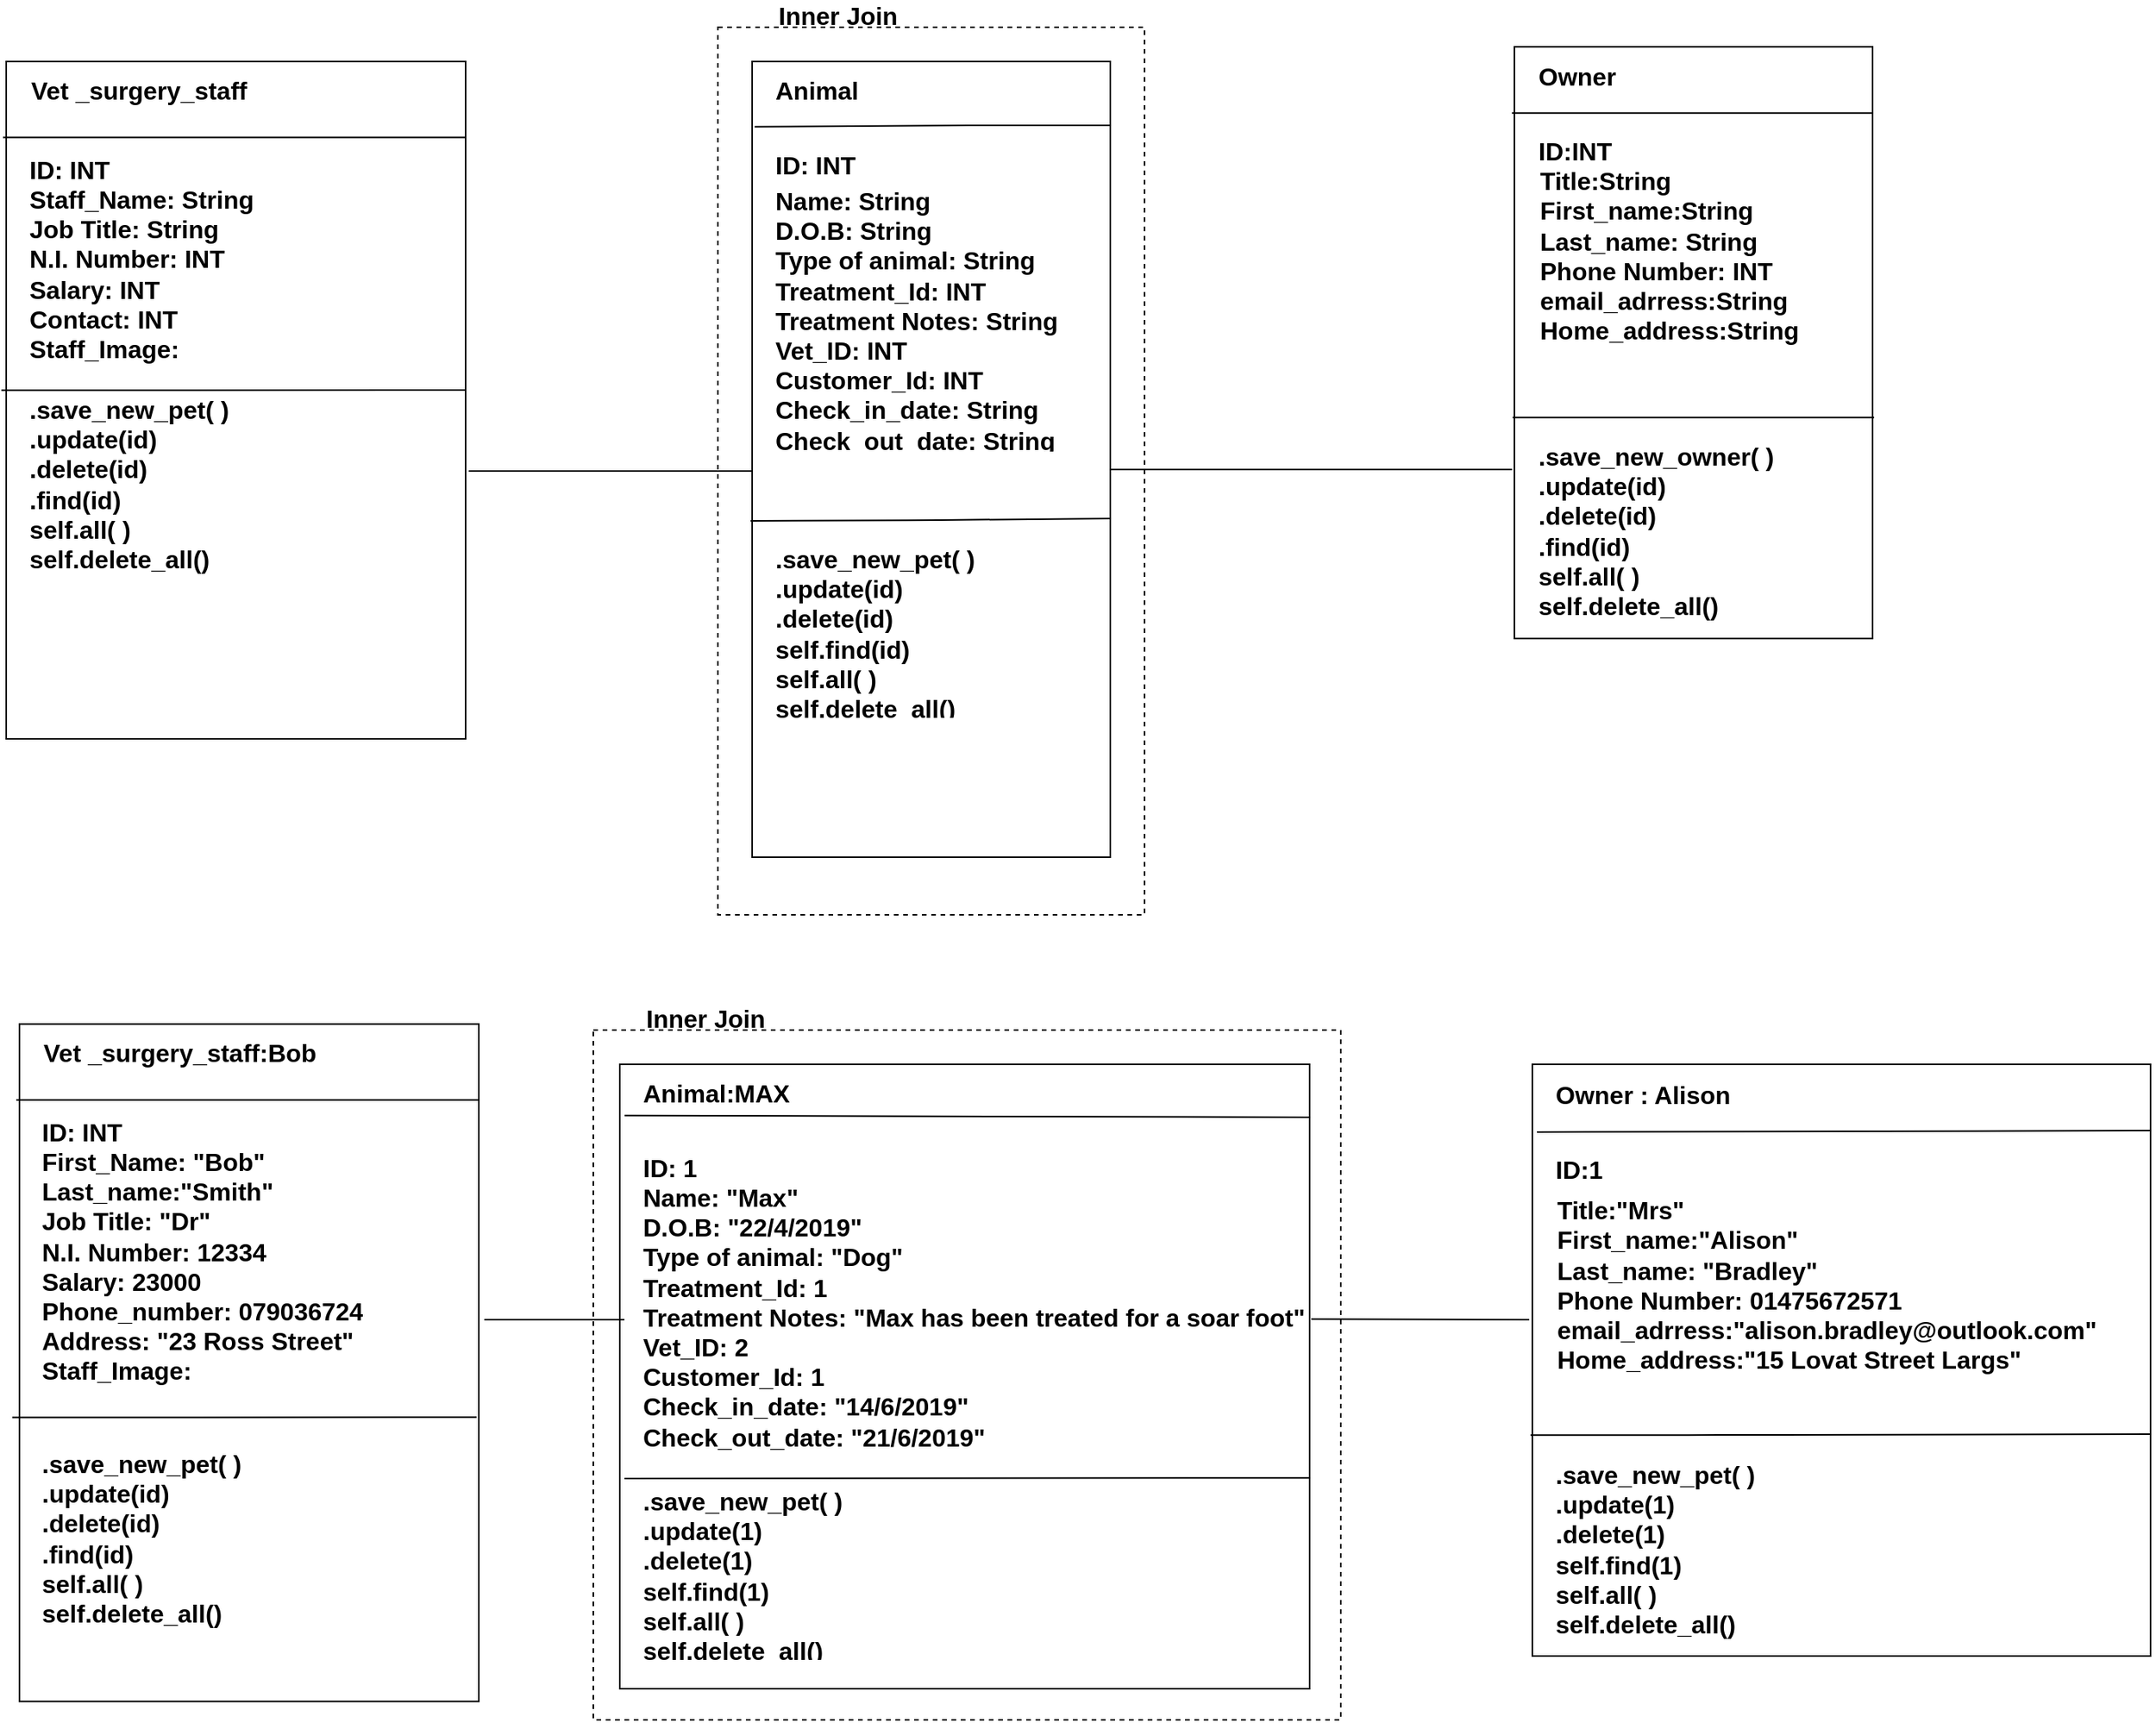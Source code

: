 <mxfile version="10.6.5" type="github"><diagram id="UhrS6bqiRKPR7tqEsJQr" name="Page-1"><mxGraphModel dx="1263" dy="940" grid="1" gridSize="10" guides="1" tooltips="1" connect="1" arrows="1" fold="1" page="1" pageScale="2" pageWidth="827" pageHeight="1169" math="0" shadow="0"><root><mxCell id="0"/><mxCell id="1" parent="0"/><mxCell id="Odg2A1MPoNh8IARh7hKs-1" value="" style="rounded=0;whiteSpace=wrap;html=1;fillColor=none;dashed=1;" vertex="1" parent="1"><mxGeometry x="644" y="397.5" width="274" height="570" as="geometry"/></mxCell><mxCell id="Odg2A1MPoNh8IARh7hKs-2" value="" style="rounded=0;whiteSpace=wrap;html=1;fontSize=22;" vertex="1" parent="1"><mxGeometry x="666" y="419.5" width="230" height="511" as="geometry"/></mxCell><mxCell id="Odg2A1MPoNh8IARh7hKs-3" value="&lt;b&gt;&lt;font style=&quot;font-size: 16px&quot;&gt;Animal&lt;/font&gt;&lt;/b&gt;" style="text;html=1;strokeColor=none;fillColor=none;spacing=5;spacingTop=-20;whiteSpace=wrap;overflow=hidden;rounded=0;fontSize=12;" vertex="1" parent="1"><mxGeometry x="676" y="439.071" width="190" height="10" as="geometry"/></mxCell><mxCell id="Odg2A1MPoNh8IARh7hKs-4" value="&lt;font size=&quot;3&quot;&gt;&lt;b&gt;ID: INT&lt;br&gt;&lt;/b&gt;&lt;/font&gt;" style="text;html=1;strokeColor=none;fillColor=none;spacing=5;spacingTop=-20;whiteSpace=wrap;overflow=hidden;rounded=0;fontSize=12;" vertex="1" parent="1"><mxGeometry x="676" y="487.071" width="190" height="10" as="geometry"/></mxCell><mxCell id="Odg2A1MPoNh8IARh7hKs-5" value="&lt;font size=&quot;3&quot;&gt;&lt;b&gt;Name: String&lt;br&gt;D.O.B: String&amp;nbsp;&lt;br&gt;Type of animal: String&lt;br&gt;Treatment_Id: INT&amp;nbsp;&lt;br&gt;Treatment Notes: String&lt;br&gt;Vet_ID: INT&lt;br&gt;Customer_Id: INT&lt;br&gt;Check_in_date: String&lt;br&gt;Check_out_date: String&lt;br&gt;&lt;br&gt;&lt;/b&gt;&lt;/font&gt;" style="text;html=1;strokeColor=none;fillColor=none;spacing=5;spacingTop=-20;whiteSpace=wrap;overflow=hidden;rounded=0;fontSize=12;" vertex="1" parent="1"><mxGeometry x="676" y="509.5" width="200" height="160" as="geometry"/></mxCell><mxCell id="Odg2A1MPoNh8IARh7hKs-6" value="&lt;font size=&quot;3&quot;&gt;&lt;b&gt;.save_new_pet( )&amp;nbsp;&lt;br&gt;.update(id)&lt;br&gt;.delete(id)&amp;nbsp;&lt;br&gt;&lt;/b&gt;&lt;/font&gt;&lt;b&gt;&lt;font style=&quot;font-size: 16px&quot;&gt;self.find(id)&amp;nbsp;&lt;/font&gt;&lt;/b&gt;&lt;font size=&quot;3&quot;&gt;&lt;b&gt;&lt;br&gt;self.all( )&lt;br&gt;self.delete_all()&lt;br&gt;&lt;br&gt;&lt;br&gt;&lt;/b&gt;&lt;/font&gt;" style="text;html=1;strokeColor=none;fillColor=none;spacing=5;spacingTop=-20;whiteSpace=wrap;overflow=hidden;rounded=0;fontSize=12;" vertex="1" parent="1"><mxGeometry x="676" y="739.5" width="200" height="101" as="geometry"/></mxCell><mxCell id="Odg2A1MPoNh8IARh7hKs-7" value="" style="endArrow=none;html=1;fontSize=12;exitX=0.007;exitY=0.082;exitDx=0;exitDy=0;exitPerimeter=0;" edge="1" parent="1" source="Odg2A1MPoNh8IARh7hKs-2"><mxGeometry width="50" height="50" relative="1" as="geometry"><mxPoint x="666" y="869.071" as="sourcePoint"/><mxPoint x="896" y="460.5" as="targetPoint"/><Array as="points"><mxPoint x="815" y="460.5"/></Array></mxGeometry></mxCell><mxCell id="Odg2A1MPoNh8IARh7hKs-8" value="&lt;b&gt;&lt;font style=&quot;font-size: 16px&quot;&gt;Inner Join&lt;/font&gt;&lt;/b&gt;" style="text;html=1;strokeColor=none;fillColor=none;spacing=5;spacingTop=-20;whiteSpace=wrap;overflow=hidden;rounded=0;fontSize=12;" vertex="1" parent="1"><mxGeometry x="677.5" y="390.571" width="190" height="10" as="geometry"/></mxCell><mxCell id="Odg2A1MPoNh8IARh7hKs-9" value="" style="endArrow=none;html=1;fontSize=12;entryX=1.001;entryY=0.41;entryDx=0;entryDy=0;entryPerimeter=0;" edge="1" parent="1"><mxGeometry width="50" height="50" relative="1" as="geometry"><mxPoint x="665" y="714.5" as="sourcePoint"/><mxPoint x="896" y="713" as="targetPoint"/><Array as="points"><mxPoint x="776" y="714.071"/></Array></mxGeometry></mxCell><mxCell id="Odg2A1MPoNh8IARh7hKs-10" value="" style="rounded=0;whiteSpace=wrap;html=1;fillColor=none;dashed=1;" vertex="1" parent="1"><mxGeometry x="564" y="1041.5" width="480" height="443" as="geometry"/></mxCell><mxCell id="Odg2A1MPoNh8IARh7hKs-11" value="" style="rounded=0;whiteSpace=wrap;html=1;fontSize=22;" vertex="1" parent="1"><mxGeometry x="581" y="1063.5" width="443" height="401" as="geometry"/></mxCell><mxCell id="Odg2A1MPoNh8IARh7hKs-12" value="&lt;b&gt;&lt;font style=&quot;font-size: 16px&quot;&gt;Animal:MAX&lt;/font&gt;&lt;/b&gt;" style="text;html=1;strokeColor=none;fillColor=none;spacing=5;spacingTop=-20;whiteSpace=wrap;overflow=hidden;rounded=0;fontSize=12;" vertex="1" parent="1"><mxGeometry x="591" y="1083.071" width="190" height="10" as="geometry"/></mxCell><mxCell id="Odg2A1MPoNh8IARh7hKs-13" value="&lt;font size=&quot;3&quot;&gt;&lt;b&gt;ID: 1&lt;br&gt;&lt;/b&gt;&lt;/font&gt;" style="text;html=1;strokeColor=none;fillColor=none;spacing=5;spacingTop=-20;whiteSpace=wrap;overflow=hidden;rounded=0;fontSize=12;" vertex="1" parent="1"><mxGeometry x="591" y="1131.071" width="190" height="10" as="geometry"/></mxCell><mxCell id="Odg2A1MPoNh8IARh7hKs-14" value="&lt;font size=&quot;3&quot;&gt;&lt;b&gt;Name: &quot;Max&quot;&lt;br&gt;D.O.B: &quot;22/4/2019&quot;&amp;nbsp;&lt;br&gt;Type of animal: &quot;Dog&quot;&lt;br&gt;Treatment_Id: 1&lt;br&gt;Treatment Notes: &quot;Max has been treated for a soar foot&quot;&lt;br&gt;Vet_ID: 2&lt;br&gt;Customer_Id: 1&lt;br&gt;Check_in_date: &quot;14/6/2019&quot;&lt;br&gt;Check_out_date: &quot;21/6/2019&quot;&lt;br&gt;&lt;br&gt;&lt;/b&gt;&lt;/font&gt;" style="text;html=1;strokeColor=none;fillColor=none;spacing=5;spacingTop=-20;whiteSpace=wrap;overflow=hidden;rounded=0;fontSize=12;" vertex="1" parent="1"><mxGeometry x="591" y="1149.5" width="443" height="261" as="geometry"/></mxCell><mxCell id="Odg2A1MPoNh8IARh7hKs-15" value="&lt;font size=&quot;3&quot;&gt;&lt;b&gt;.save_new_pet( )&amp;nbsp;&lt;br&gt;.update(1)&lt;br&gt;.delete(1)&amp;nbsp;&lt;br&gt;&lt;/b&gt;&lt;/font&gt;&lt;b&gt;&lt;font style=&quot;font-size: 16px&quot;&gt;self.find(1)&amp;nbsp;&lt;/font&gt;&lt;/b&gt;&lt;font size=&quot;3&quot;&gt;&lt;b&gt;&lt;br&gt;self.all( )&lt;br&gt;self.delete_all()&lt;br&gt;&lt;br&gt;&lt;br&gt;&lt;/b&gt;&lt;/font&gt;" style="text;html=1;strokeColor=none;fillColor=none;spacing=5;spacingTop=-20;whiteSpace=wrap;overflow=hidden;rounded=0;fontSize=12;" vertex="1" parent="1"><mxGeometry x="591" y="1344.5" width="200" height="101" as="geometry"/></mxCell><mxCell id="Odg2A1MPoNh8IARh7hKs-16" value="" style="endArrow=none;html=1;fontSize=12;exitX=0.007;exitY=0.082;exitDx=0;exitDy=0;exitPerimeter=0;" edge="1" parent="1" source="Odg2A1MPoNh8IARh7hKs-11"><mxGeometry width="50" height="50" relative="1" as="geometry"><mxPoint x="581" y="1513.071" as="sourcePoint"/><mxPoint x="1024" y="1097.5" as="targetPoint"/><Array as="points"/></mxGeometry></mxCell><mxCell id="Odg2A1MPoNh8IARh7hKs-17" value="&lt;b&gt;&lt;font style=&quot;font-size: 16px&quot;&gt;Inner Join&lt;/font&gt;&lt;/b&gt;" style="text;html=1;strokeColor=none;fillColor=none;spacing=5;spacingTop=-20;whiteSpace=wrap;overflow=hidden;rounded=0;fontSize=12;" vertex="1" parent="1"><mxGeometry x="592.5" y="1034.571" width="190" height="10" as="geometry"/></mxCell><mxCell id="Odg2A1MPoNh8IARh7hKs-18" value="" style="endArrow=none;html=1;fontSize=12;entryX=1;entryY=0.75;entryDx=0;entryDy=0;" edge="1" parent="1"><mxGeometry width="50" height="50" relative="1" as="geometry"><mxPoint x="584" y="1329.5" as="sourcePoint"/><mxPoint x="1023.857" y="1329.071" as="targetPoint"/><Array as="points"/></mxGeometry></mxCell><mxCell id="Odg2A1MPoNh8IARh7hKs-20" value="" style="rounded=0;whiteSpace=wrap;html=1;fontSize=22;" vertex="1" parent="1"><mxGeometry x="187" y="419.5" width="295" height="435" as="geometry"/></mxCell><mxCell id="Odg2A1MPoNh8IARh7hKs-21" value="&lt;b&gt;&lt;font style=&quot;font-size: 16px&quot;&gt;Vet _surgery_staff&lt;/font&gt;&lt;/b&gt;" style="text;html=1;strokeColor=none;fillColor=none;spacing=5;spacingTop=-20;whiteSpace=wrap;overflow=hidden;rounded=0;fontSize=12;" vertex="1" parent="1"><mxGeometry x="197.5" y="438.571" width="190" height="10" as="geometry"/></mxCell><mxCell id="Odg2A1MPoNh8IARh7hKs-22" value="&lt;font size=&quot;3&quot;&gt;&lt;b&gt;ID: INT&amp;nbsp;&lt;br&gt;&lt;/b&gt;&lt;/font&gt;" style="text;html=1;strokeColor=none;fillColor=none;spacing=5;spacingTop=-20;whiteSpace=wrap;overflow=hidden;rounded=0;fontSize=12;" vertex="1" parent="1"><mxGeometry x="196.5" y="489.571" width="190" height="10" as="geometry"/></mxCell><mxCell id="Odg2A1MPoNh8IARh7hKs-23" value="&lt;font size=&quot;3&quot;&gt;&lt;b&gt;Staff_Name: String&lt;br&gt;Job&amp;nbsp;Title: String&amp;nbsp;&lt;br&gt;N.I. Number: INT&lt;br&gt;Salary: INT&amp;nbsp;&lt;br&gt;Contact: INT&lt;br&gt;Staff_Image:&amp;nbsp;&lt;br&gt;&lt;/b&gt;&lt;/font&gt;" style="text;html=1;strokeColor=none;fillColor=none;spacing=5;spacingTop=-20;whiteSpace=wrap;overflow=hidden;rounded=0;fontSize=12;" vertex="1" parent="1"><mxGeometry x="196.5" y="508.571" width="200" height="112" as="geometry"/></mxCell><mxCell id="Odg2A1MPoNh8IARh7hKs-24" value="&lt;font size=&quot;3&quot;&gt;&lt;b&gt;.save_new_pet( )&amp;nbsp;&lt;br&gt;.update(id)&lt;br&gt;.delete(id)&amp;nbsp;&lt;br&gt;&lt;/b&gt;&lt;/font&gt;&lt;b&gt;&lt;font style=&quot;font-size: 16px&quot;&gt;.find(id)&amp;nbsp;&lt;/font&gt;&lt;/b&gt;&lt;font size=&quot;3&quot;&gt;&lt;b&gt;&lt;br&gt;self.all( )&lt;br&gt;self.delete_all()&lt;br&gt;&lt;br&gt;&lt;/b&gt;&lt;/font&gt;" style="text;html=1;strokeColor=none;fillColor=none;spacing=5;spacingTop=-20;whiteSpace=wrap;overflow=hidden;rounded=0;fontSize=12;" vertex="1" parent="1"><mxGeometry x="196.5" y="643.5" width="284" height="155" as="geometry"/></mxCell><mxCell id="Odg2A1MPoNh8IARh7hKs-25" value="" style="endArrow=none;html=1;fontSize=12;exitX=-0.014;exitY=0.555;exitDx=0;exitDy=0;exitPerimeter=0;" edge="1" parent="1"><mxGeometry width="50" height="50" relative="1" as="geometry"><mxPoint x="183.857" y="630.571" as="sourcePoint"/><mxPoint x="482.0" y="630.5" as="targetPoint"/><Array as="points"><mxPoint x="296.5" y="630.571"/></Array></mxGeometry></mxCell><mxCell id="Odg2A1MPoNh8IARh7hKs-26" value="" style="endArrow=none;html=1;fontSize=12;exitX=-0.007;exitY=0.112;exitDx=0;exitDy=0;exitPerimeter=0;entryX=0.999;entryY=0.112;entryDx=0;entryDy=0;entryPerimeter=0;" edge="1" parent="1" source="Odg2A1MPoNh8IARh7hKs-20" target="Odg2A1MPoNh8IARh7hKs-20"><mxGeometry width="50" height="50" relative="1" as="geometry"><mxPoint x="186.5" y="868.571" as="sourcePoint"/><mxPoint x="236.5" y="818.571" as="targetPoint"/></mxGeometry></mxCell><mxCell id="Odg2A1MPoNh8IARh7hKs-34" value="" style="rounded=0;whiteSpace=wrap;html=1;fontSize=22;" vertex="1" parent="1"><mxGeometry x="195.5" y="1037.667" width="295" height="435" as="geometry"/></mxCell><mxCell id="Odg2A1MPoNh8IARh7hKs-35" value="&lt;b&gt;&lt;font style=&quot;font-size: 16px&quot;&gt;Vet _surgery_staff:Bob&lt;/font&gt;&lt;/b&gt;" style="text;html=1;strokeColor=none;fillColor=none;spacing=5;spacingTop=-20;whiteSpace=wrap;overflow=hidden;rounded=0;fontSize=12;" vertex="1" parent="1"><mxGeometry x="206" y="1056.738" width="190" height="10" as="geometry"/></mxCell><mxCell id="Odg2A1MPoNh8IARh7hKs-36" value="&lt;font size=&quot;3&quot;&gt;&lt;b&gt;ID: INT&amp;nbsp;&lt;br&gt;&lt;/b&gt;&lt;/font&gt;" style="text;html=1;strokeColor=none;fillColor=none;spacing=5;spacingTop=-20;whiteSpace=wrap;overflow=hidden;rounded=0;fontSize=12;" vertex="1" parent="1"><mxGeometry x="205" y="1107.738" width="190" height="10" as="geometry"/></mxCell><mxCell id="Odg2A1MPoNh8IARh7hKs-37" value="&lt;font size=&quot;3&quot;&gt;&lt;b&gt;First_Name: &quot;Bob&quot;&lt;br&gt;Last_name:&quot;Smith&quot;&lt;br&gt;Job&amp;nbsp;Title: &quot;Dr&quot;&lt;br&gt;N.I. Number: 12334&lt;br&gt;Salary: 23000&lt;br&gt;Phone_number: 079036724&lt;br&gt;Address: &quot;23 Ross Street&quot;&lt;br&gt;Staff_Image:&amp;nbsp;&lt;br&gt;&lt;/b&gt;&lt;/font&gt;" style="text;html=1;strokeColor=none;fillColor=none;spacing=5;spacingTop=-20;whiteSpace=wrap;overflow=hidden;rounded=0;fontSize=12;" vertex="1" parent="1"><mxGeometry x="205" y="1126.5" width="249" height="146" as="geometry"/></mxCell><mxCell id="Odg2A1MPoNh8IARh7hKs-38" value="&lt;font size=&quot;3&quot;&gt;&lt;b&gt;.save_new_pet( )&amp;nbsp;&lt;br&gt;.update(id)&lt;br&gt;.delete(id)&amp;nbsp;&lt;br&gt;&lt;/b&gt;&lt;/font&gt;&lt;b&gt;&lt;font style=&quot;font-size: 16px&quot;&gt;.find(id)&amp;nbsp;&lt;/font&gt;&lt;/b&gt;&lt;font size=&quot;3&quot;&gt;&lt;b&gt;&lt;br&gt;self.all( )&lt;br&gt;self.delete_all()&lt;br&gt;&lt;br&gt;&lt;/b&gt;&lt;/font&gt;" style="text;html=1;strokeColor=none;fillColor=none;spacing=5;spacingTop=-20;whiteSpace=wrap;overflow=hidden;rounded=0;fontSize=12;" vertex="1" parent="1"><mxGeometry x="205" y="1320.667" width="284" height="155" as="geometry"/></mxCell><mxCell id="Odg2A1MPoNh8IARh7hKs-39" value="" style="endArrow=none;html=1;fontSize=12;exitX=-0.014;exitY=0.555;exitDx=0;exitDy=0;exitPerimeter=0;" edge="1" parent="1"><mxGeometry width="50" height="50" relative="1" as="geometry"><mxPoint x="190.857" y="1290.238" as="sourcePoint"/><mxPoint x="489.0" y="1290.167" as="targetPoint"/><Array as="points"><mxPoint x="303.5" y="1290.238"/></Array></mxGeometry></mxCell><mxCell id="Odg2A1MPoNh8IARh7hKs-40" value="" style="endArrow=none;html=1;fontSize=12;exitX=-0.007;exitY=0.112;exitDx=0;exitDy=0;exitPerimeter=0;entryX=0.999;entryY=0.112;entryDx=0;entryDy=0;entryPerimeter=0;" edge="1" parent="1" source="Odg2A1MPoNh8IARh7hKs-34" target="Odg2A1MPoNh8IARh7hKs-34"><mxGeometry width="50" height="50" relative="1" as="geometry"><mxPoint x="195" y="1486.738" as="sourcePoint"/><mxPoint x="245" y="1436.738" as="targetPoint"/></mxGeometry></mxCell><mxCell id="Odg2A1MPoNh8IARh7hKs-48" value="" style="rounded=0;whiteSpace=wrap;html=1;fontSize=22;" vertex="1" parent="1"><mxGeometry x="1155.5" y="410.071" width="230" height="380" as="geometry"/></mxCell><mxCell id="Odg2A1MPoNh8IARh7hKs-49" value="&lt;b&gt;&lt;font style=&quot;font-size: 16px&quot;&gt;Owner&amp;nbsp;&lt;/font&gt;&lt;/b&gt;" style="text;html=1;strokeColor=none;fillColor=none;spacing=5;spacingTop=-20;whiteSpace=wrap;overflow=hidden;rounded=0;fontSize=12;" vertex="1" parent="1"><mxGeometry x="1165.5" y="430.071" width="190" height="10" as="geometry"/></mxCell><mxCell id="Odg2A1MPoNh8IARh7hKs-50" value="&lt;font size=&quot;3&quot;&gt;&lt;b&gt;ID:INT&lt;br&gt;&lt;/b&gt;&lt;/font&gt;" style="text;html=1;strokeColor=none;fillColor=none;spacing=5;spacingTop=-20;whiteSpace=wrap;overflow=hidden;rounded=0;fontSize=12;" vertex="1" parent="1"><mxGeometry x="1165.5" y="478.071" width="190" height="10" as="geometry"/></mxCell><mxCell id="Odg2A1MPoNh8IARh7hKs-51" value="&lt;font size=&quot;3&quot;&gt;&lt;b&gt;&lt;br&gt;Title:String&lt;br&gt;First_name:String&lt;br&gt;Last_name: String&lt;br&gt;Phone Number: INT&lt;br&gt;email_adrress:String&lt;br&gt;Home_address:String&lt;br&gt;&lt;/b&gt;&lt;/font&gt;" style="text;html=1;strokeColor=none;fillColor=none;spacing=5;spacingTop=-20;whiteSpace=wrap;overflow=hidden;rounded=0;fontSize=12;" vertex="1" parent="1"><mxGeometry x="1166.5" y="478" width="200" height="156" as="geometry"/></mxCell><mxCell id="Odg2A1MPoNh8IARh7hKs-52" value="&lt;font size=&quot;3&quot;&gt;&lt;b&gt;.save_new_owner( )&amp;nbsp;&lt;br&gt;.update(id)&lt;br&gt;.delete(id)&amp;nbsp;&lt;br&gt;&lt;/b&gt;&lt;/font&gt;&lt;b&gt;&lt;font style=&quot;font-size: 16px&quot;&gt;.find(id)&amp;nbsp;&lt;/font&gt;&lt;/b&gt;&lt;font size=&quot;3&quot;&gt;&lt;b&gt;&lt;br&gt;self.all( )&lt;br&gt;self.delete_all()&lt;br&gt;&lt;br&gt;&lt;br&gt;&lt;/b&gt;&lt;/font&gt;" style="text;html=1;strokeColor=none;fillColor=none;spacing=5;spacingTop=-20;whiteSpace=wrap;overflow=hidden;rounded=0;fontSize=12;" vertex="1" parent="1"><mxGeometry x="1165.5" y="674.071" width="200" height="112" as="geometry"/></mxCell><mxCell id="Odg2A1MPoNh8IARh7hKs-53" value="" style="endArrow=none;html=1;fontSize=12;exitX=-0.007;exitY=0.616;exitDx=0;exitDy=0;exitPerimeter=0;" edge="1" parent="1"><mxGeometry width="50" height="50" relative="1" as="geometry"><mxPoint x="1154.357" y="648.071" as="sourcePoint"/><mxPoint x="1386.5" y="648.071" as="targetPoint"/><Array as="points"><mxPoint x="1265.5" y="648.071"/></Array></mxGeometry></mxCell><mxCell id="Odg2A1MPoNh8IARh7hKs-54" value="" style="endArrow=none;html=1;fontSize=12;exitX=-0.007;exitY=0.112;exitDx=0;exitDy=0;exitPerimeter=0;entryX=0.999;entryY=0.112;entryDx=0;entryDy=0;entryPerimeter=0;" edge="1" parent="1" source="Odg2A1MPoNh8IARh7hKs-48" target="Odg2A1MPoNh8IARh7hKs-48"><mxGeometry width="50" height="50" relative="1" as="geometry"><mxPoint x="1155.5" y="860.071" as="sourcePoint"/><mxPoint x="1205.5" y="810.071" as="targetPoint"/></mxGeometry></mxCell><mxCell id="Odg2A1MPoNh8IARh7hKs-55" value="" style="rounded=0;whiteSpace=wrap;html=1;fontSize=22;" vertex="1" parent="1"><mxGeometry x="1167" y="1063.5" width="397" height="380" as="geometry"/></mxCell><mxCell id="Odg2A1MPoNh8IARh7hKs-56" value="&lt;b&gt;&lt;font style=&quot;font-size: 16px&quot;&gt;Owner : Alison&lt;/font&gt;&lt;/b&gt;" style="text;html=1;strokeColor=none;fillColor=none;spacing=5;spacingTop=-20;whiteSpace=wrap;overflow=hidden;rounded=0;fontSize=12;" vertex="1" parent="1"><mxGeometry x="1177" y="1083.571" width="190" height="10" as="geometry"/></mxCell><mxCell id="Odg2A1MPoNh8IARh7hKs-57" value="&lt;font size=&quot;3&quot;&gt;&lt;b&gt;ID:1&lt;br&gt;&lt;/b&gt;&lt;/font&gt;" style="text;html=1;strokeColor=none;fillColor=none;spacing=5;spacingTop=-20;whiteSpace=wrap;overflow=hidden;rounded=0;fontSize=12;" vertex="1" parent="1"><mxGeometry x="1177" y="1131.571" width="190" height="10" as="geometry"/></mxCell><mxCell id="Odg2A1MPoNh8IARh7hKs-58" value="&lt;font size=&quot;3&quot;&gt;&lt;b&gt;&lt;br&gt;Title:&quot;Mrs&quot;&lt;br&gt;First_name:&quot;Alison&quot;&lt;br&gt;Last_name: &quot;Bradley&quot;&lt;br&gt;Phone Number: 01475672571&lt;br&gt;email_adrress:&quot;alison.bradley@outlook.com&quot;&lt;br&gt;Home_address:&quot;15 Lovat Street Largs&quot;&lt;br&gt;&lt;/b&gt;&lt;/font&gt;" style="text;html=1;strokeColor=none;fillColor=none;spacing=5;spacingTop=-20;whiteSpace=wrap;overflow=hidden;rounded=0;fontSize=12;" vertex="1" parent="1"><mxGeometry x="1178" y="1138.5" width="376" height="156" as="geometry"/></mxCell><mxCell id="Odg2A1MPoNh8IARh7hKs-59" value="&lt;font size=&quot;3&quot;&gt;&lt;b&gt;.save_new_pet( )&amp;nbsp;&lt;br&gt;.update(1)&lt;br&gt;.delete(1)&amp;nbsp;&lt;br&gt;&lt;/b&gt;&lt;/font&gt;&lt;b&gt;&lt;font style=&quot;font-size: 16px&quot;&gt;self.find(1)&amp;nbsp;&lt;/font&gt;&lt;/b&gt;&lt;font size=&quot;3&quot;&gt;&lt;b&gt;&lt;br&gt;self.all( )&lt;br&gt;self.delete_all()&lt;br&gt;&lt;br&gt;&lt;br&gt;&lt;/b&gt;&lt;/font&gt;" style="text;html=1;strokeColor=none;fillColor=none;spacing=5;spacingTop=-20;whiteSpace=wrap;overflow=hidden;rounded=0;fontSize=12;" vertex="1" parent="1"><mxGeometry x="1177" y="1327.571" width="200" height="112" as="geometry"/></mxCell><mxCell id="Odg2A1MPoNh8IARh7hKs-60" value="" style="endArrow=none;html=1;fontSize=12;exitX=-0.007;exitY=0.616;exitDx=0;exitDy=0;exitPerimeter=0;entryX=1.001;entryY=0.625;entryDx=0;entryDy=0;entryPerimeter=0;" edge="1" parent="1" target="Odg2A1MPoNh8IARh7hKs-55"><mxGeometry width="50" height="50" relative="1" as="geometry"><mxPoint x="1165.857" y="1301.571" as="sourcePoint"/><mxPoint x="1398" y="1301.571" as="targetPoint"/><Array as="points"><mxPoint x="1277" y="1301.571"/></Array></mxGeometry></mxCell><mxCell id="Odg2A1MPoNh8IARh7hKs-61" value="" style="endArrow=none;html=1;fontSize=12;entryX=0.999;entryY=0.112;entryDx=0;entryDy=0;entryPerimeter=0;" edge="1" parent="1" target="Odg2A1MPoNh8IARh7hKs-55"><mxGeometry width="50" height="50" relative="1" as="geometry"><mxPoint x="1170" y="1107" as="sourcePoint"/><mxPoint x="1217" y="1463.571" as="targetPoint"/></mxGeometry></mxCell><mxCell id="Odg2A1MPoNh8IARh7hKs-63" value="" style="endArrow=none;html=1;fontSize=14;endFill=0;" edge="1" parent="1"><mxGeometry width="50" height="50" relative="1" as="geometry"><mxPoint x="484" y="682.5" as="sourcePoint"/><mxPoint x="666" y="682.5" as="targetPoint"/></mxGeometry></mxCell><mxCell id="Odg2A1MPoNh8IARh7hKs-64" value="" style="endArrow=none;html=1;fontSize=14;endFill=0;" edge="1" parent="1"><mxGeometry width="50" height="50" relative="1" as="geometry"><mxPoint x="896" y="681.5" as="sourcePoint"/><mxPoint x="1154" y="681.5" as="targetPoint"/></mxGeometry></mxCell><mxCell id="Odg2A1MPoNh8IARh7hKs-65" value="" style="endArrow=none;html=1;fontSize=14;endFill=0;" edge="1" parent="1"><mxGeometry width="50" height="50" relative="1" as="geometry"><mxPoint x="494" y="1227.5" as="sourcePoint"/><mxPoint x="584" y="1227.5" as="targetPoint"/></mxGeometry></mxCell><mxCell id="Odg2A1MPoNh8IARh7hKs-67" value="" style="endArrow=none;html=1;fontSize=14;endFill=0;" edge="1" parent="1"><mxGeometry width="50" height="50" relative="1" as="geometry"><mxPoint x="1025.0" y="1227.167" as="sourcePoint"/><mxPoint x="1165" y="1227.5" as="targetPoint"/></mxGeometry></mxCell></root></mxGraphModel></diagram></mxfile>